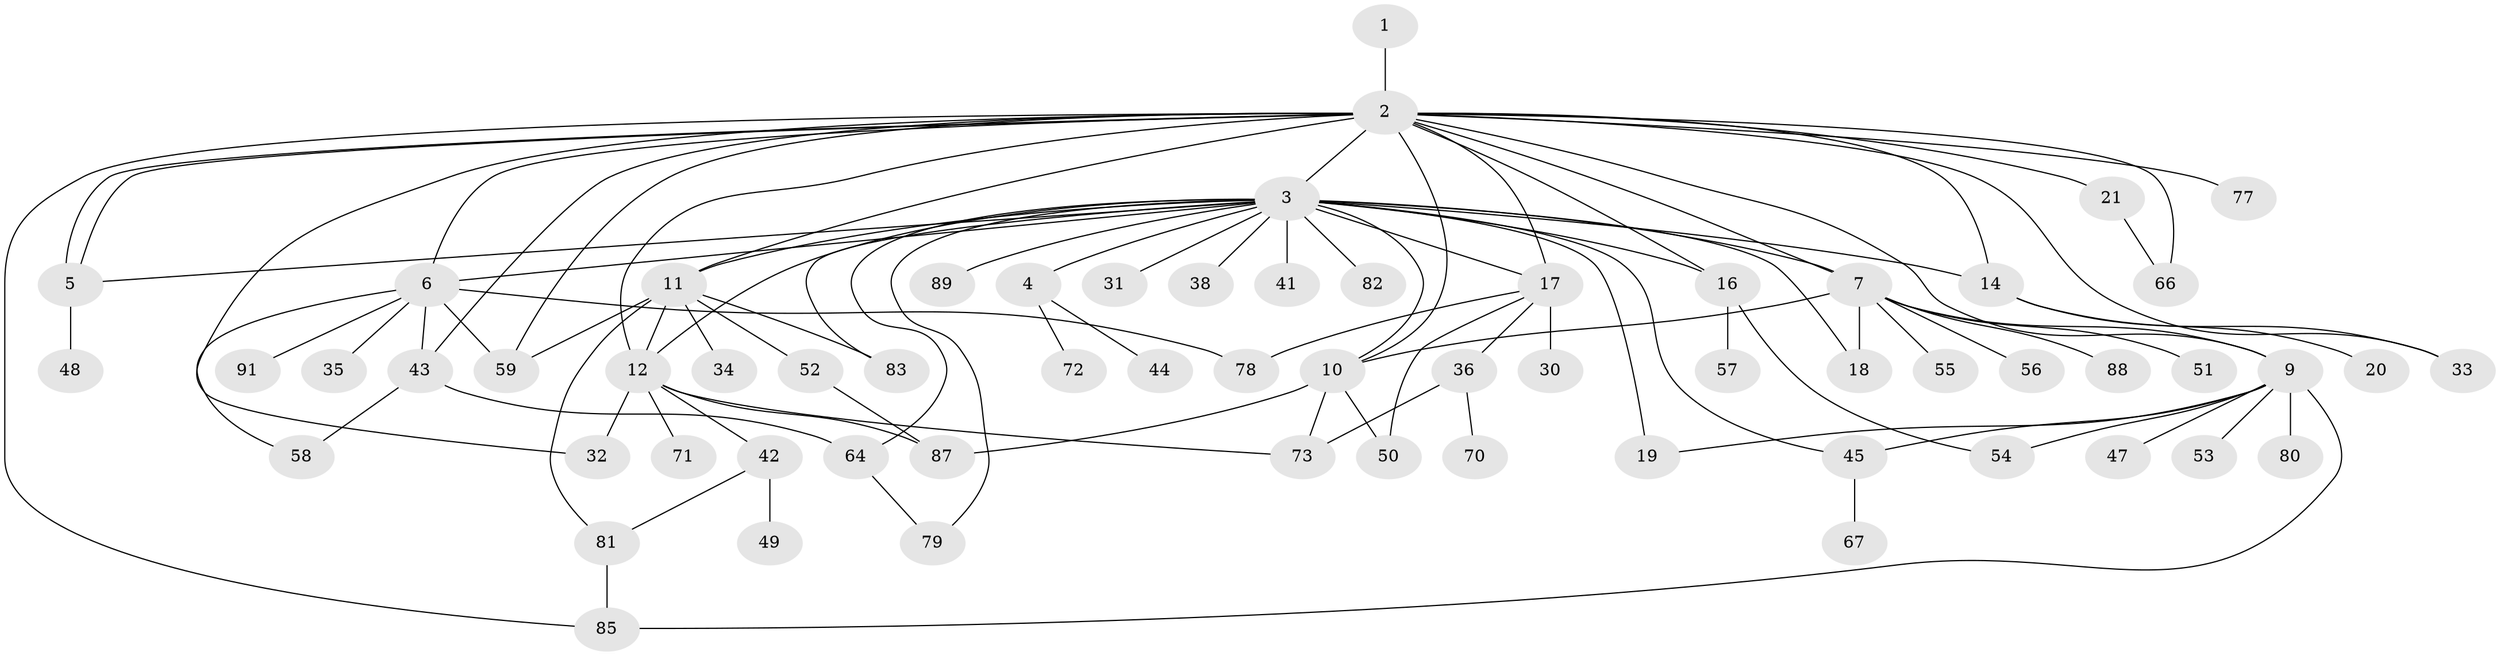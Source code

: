 // original degree distribution, {1: 0.37362637362637363, 21: 0.01098901098901099, 24: 0.01098901098901099, 3: 0.1978021978021978, 4: 0.06593406593406594, 7: 0.01098901098901099, 12: 0.01098901098901099, 8: 0.03296703296703297, 6: 0.02197802197802198, 2: 0.26373626373626374}
// Generated by graph-tools (version 1.1) at 2025/18/03/04/25 18:18:01]
// undirected, 63 vertices, 98 edges
graph export_dot {
graph [start="1"]
  node [color=gray90,style=filled];
  1;
  2;
  3 [super="+46+84+76"];
  4;
  5;
  6 [super="+13+37+8"];
  7 [super="+22+28+27"];
  9 [super="+15"];
  10 [super="+29+68+60"];
  11 [super="+39"];
  12 [super="+24"];
  14;
  16 [super="+23"];
  17;
  18;
  19;
  20;
  21;
  30;
  31;
  32;
  33;
  34;
  35;
  36;
  38;
  41;
  42;
  43;
  44;
  45;
  47;
  48;
  49;
  50;
  51;
  52;
  53;
  54 [super="+63"];
  55;
  56;
  57;
  58;
  59 [super="+62"];
  64;
  66 [super="+69"];
  67;
  70 [super="+74"];
  71;
  72;
  73 [super="+75"];
  77;
  78;
  79 [super="+90"];
  80;
  81;
  82;
  83;
  85;
  87;
  88;
  89;
  91;
  1 -- 2;
  2 -- 3;
  2 -- 5;
  2 -- 5;
  2 -- 7;
  2 -- 9;
  2 -- 11;
  2 -- 14;
  2 -- 16;
  2 -- 17;
  2 -- 21;
  2 -- 32;
  2 -- 33;
  2 -- 43;
  2 -- 66;
  2 -- 77;
  2 -- 85;
  2 -- 12;
  2 -- 59;
  2 -- 6;
  2 -- 10;
  3 -- 4;
  3 -- 5;
  3 -- 6;
  3 -- 7 [weight=2];
  3 -- 11;
  3 -- 12;
  3 -- 14;
  3 -- 16;
  3 -- 17;
  3 -- 18;
  3 -- 19;
  3 -- 31;
  3 -- 38;
  3 -- 41;
  3 -- 82;
  3 -- 83;
  3 -- 89 [weight=2];
  3 -- 64;
  3 -- 10 [weight=2];
  3 -- 79;
  3 -- 45;
  4 -- 44;
  4 -- 72;
  5 -- 48;
  6 -- 35;
  6 -- 43;
  6 -- 78;
  6 -- 59;
  6 -- 91;
  6 -- 58;
  7 -- 9;
  7 -- 10 [weight=2];
  7 -- 51;
  7 -- 55;
  7 -- 56;
  7 -- 88;
  7 -- 18;
  9 -- 19;
  9 -- 45;
  9 -- 54;
  9 -- 80;
  9 -- 85;
  9 -- 53;
  9 -- 47;
  10 -- 50;
  10 -- 87;
  10 -- 73;
  11 -- 12;
  11 -- 34;
  11 -- 52;
  11 -- 81;
  11 -- 83;
  11 -- 59;
  12 -- 42;
  12 -- 71;
  12 -- 32;
  12 -- 87;
  12 -- 73;
  14 -- 20;
  14 -- 33;
  16 -- 54;
  16 -- 57;
  17 -- 30;
  17 -- 36;
  17 -- 50;
  17 -- 78;
  21 -- 66;
  36 -- 70;
  36 -- 73;
  42 -- 49;
  42 -- 81;
  43 -- 58;
  43 -- 64;
  45 -- 67;
  52 -- 87;
  64 -- 79;
  81 -- 85;
}
